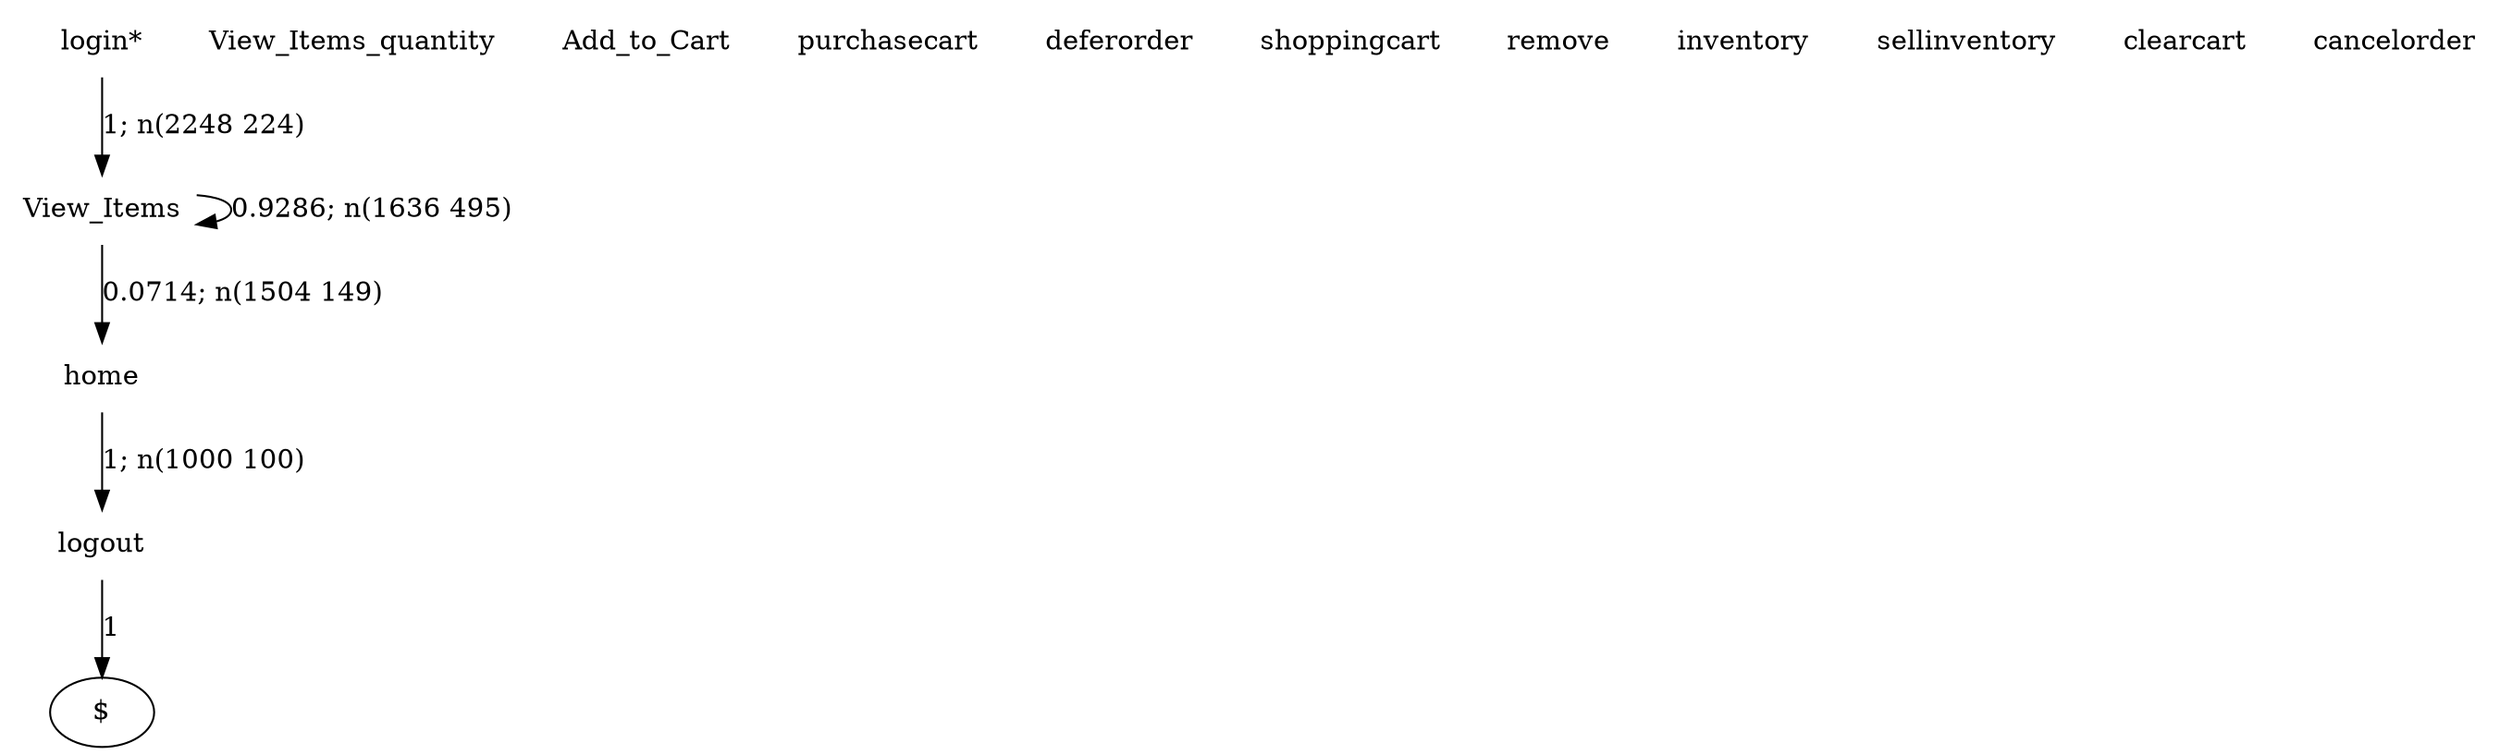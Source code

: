 digraph G {"login*" [label="login*",shape=none];"View_Items_quantity" [label="View_Items_quantity",shape=none];"Add_to_Cart" [label="Add_to_Cart",shape=none];"purchasecart" [label="purchasecart",shape=none];"home" [label="home",shape=none];"logout" [label="logout",shape=none];"deferorder" [label="deferorder",shape=none];"shoppingcart" [label="shoppingcart",shape=none];"remove" [label="remove",shape=none];"inventory" [label="inventory",shape=none];"sellinventory" [label="sellinventory",shape=none];"clearcart" [label="clearcart",shape=none];"View_Items" [label="View_Items",shape=none];"cancelorder" [label="cancelorder",shape=none];"login*"->"View_Items" [style=solid,label="1; n(2248 224)"];"home"->"logout" [style=solid,label="1; n(1000 100)"];"logout"->"$" [style=solid,label="1"];"View_Items"->"home" [style=solid,label="0.0714; n(1504 149)"];"View_Items"->"View_Items" [style=solid,label="0.9286; n(1636 495)"];}